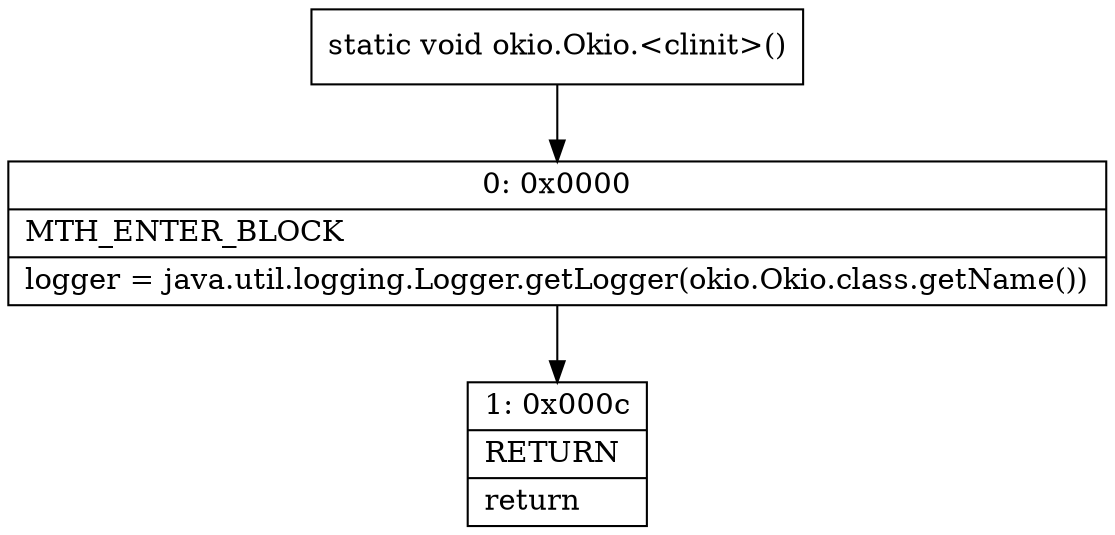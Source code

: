 digraph "CFG forokio.Okio.\<clinit\>()V" {
Node_0 [shape=record,label="{0\:\ 0x0000|MTH_ENTER_BLOCK\l|logger = java.util.logging.Logger.getLogger(okio.Okio.class.getName())\l}"];
Node_1 [shape=record,label="{1\:\ 0x000c|RETURN\l|return\l}"];
MethodNode[shape=record,label="{static void okio.Okio.\<clinit\>() }"];
MethodNode -> Node_0;
Node_0 -> Node_1;
}

